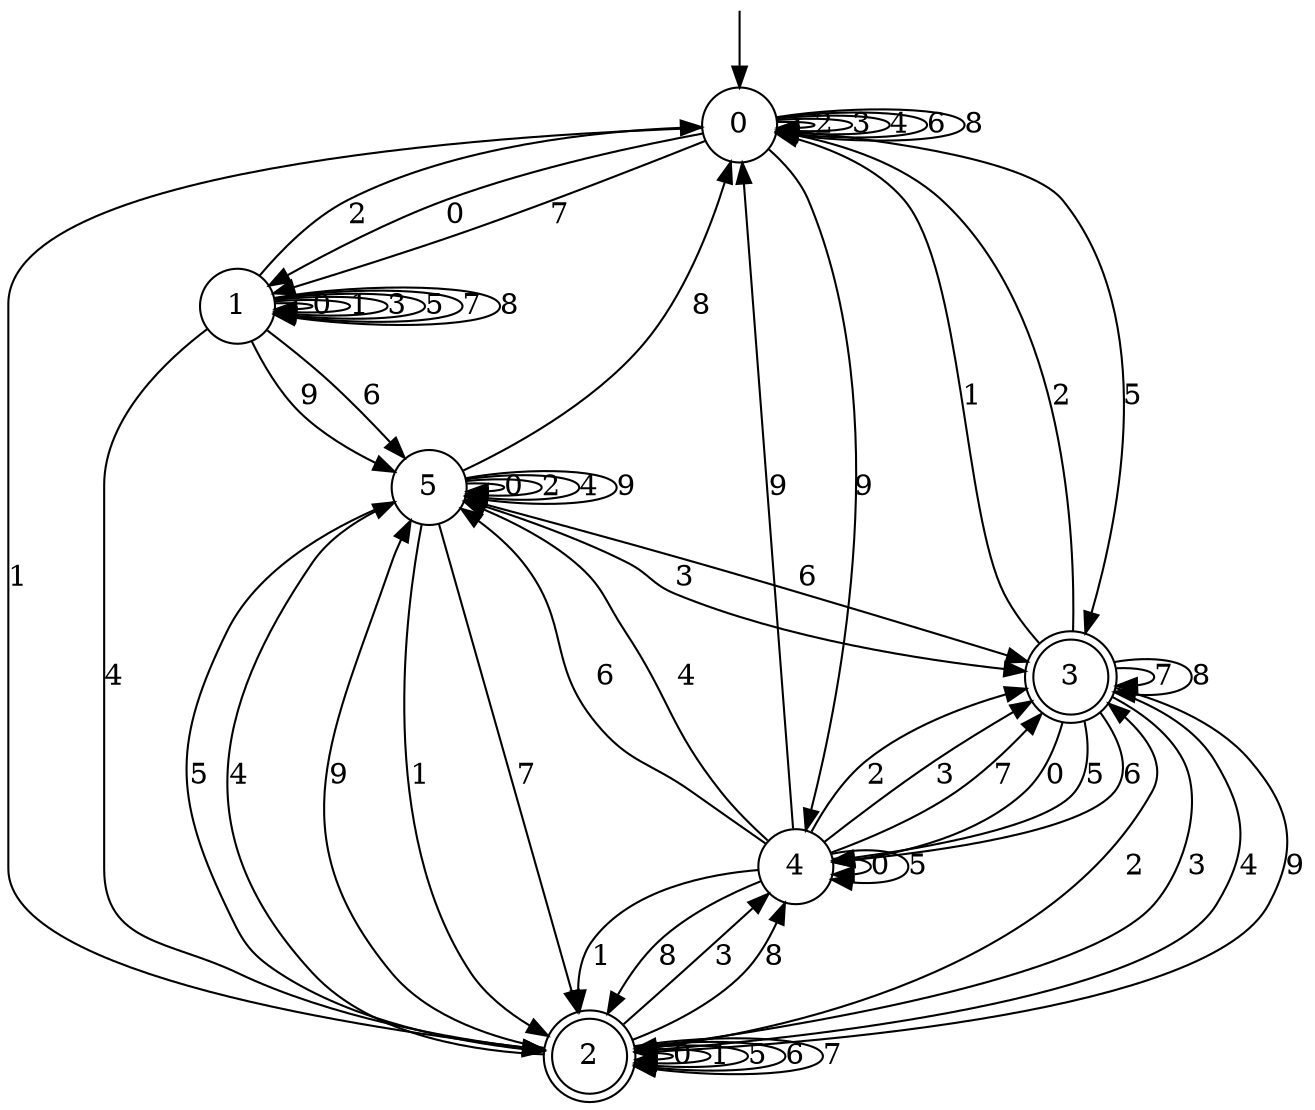 digraph g {

	s0 [shape="circle" label="0"];
	s1 [shape="circle" label="1"];
	s2 [shape="doublecircle" label="2"];
	s3 [shape="doublecircle" label="3"];
	s4 [shape="circle" label="4"];
	s5 [shape="circle" label="5"];
	s0 -> s1 [label="0"];
	s0 -> s2 [label="1"];
	s0 -> s0 [label="2"];
	s0 -> s0 [label="3"];
	s0 -> s0 [label="4"];
	s0 -> s3 [label="5"];
	s0 -> s0 [label="6"];
	s0 -> s1 [label="7"];
	s0 -> s0 [label="8"];
	s0 -> s4 [label="9"];
	s1 -> s1 [label="0"];
	s1 -> s1 [label="1"];
	s1 -> s0 [label="2"];
	s1 -> s1 [label="3"];
	s1 -> s2 [label="4"];
	s1 -> s1 [label="5"];
	s1 -> s5 [label="6"];
	s1 -> s1 [label="7"];
	s1 -> s1 [label="8"];
	s1 -> s5 [label="9"];
	s2 -> s2 [label="0"];
	s2 -> s2 [label="1"];
	s2 -> s3 [label="2"];
	s2 -> s4 [label="3"];
	s2 -> s5 [label="4"];
	s2 -> s2 [label="5"];
	s2 -> s2 [label="6"];
	s2 -> s2 [label="7"];
	s2 -> s4 [label="8"];
	s2 -> s5 [label="9"];
	s3 -> s4 [label="0"];
	s3 -> s0 [label="1"];
	s3 -> s0 [label="2"];
	s3 -> s2 [label="3"];
	s3 -> s2 [label="4"];
	s3 -> s4 [label="5"];
	s3 -> s4 [label="6"];
	s3 -> s3 [label="7"];
	s3 -> s3 [label="8"];
	s3 -> s2 [label="9"];
	s4 -> s4 [label="0"];
	s4 -> s2 [label="1"];
	s4 -> s3 [label="2"];
	s4 -> s3 [label="3"];
	s4 -> s5 [label="4"];
	s4 -> s4 [label="5"];
	s4 -> s5 [label="6"];
	s4 -> s3 [label="7"];
	s4 -> s2 [label="8"];
	s4 -> s0 [label="9"];
	s5 -> s5 [label="0"];
	s5 -> s2 [label="1"];
	s5 -> s5 [label="2"];
	s5 -> s3 [label="3"];
	s5 -> s5 [label="4"];
	s5 -> s2 [label="5"];
	s5 -> s3 [label="6"];
	s5 -> s2 [label="7"];
	s5 -> s0 [label="8"];
	s5 -> s5 [label="9"];

__start0 [label="" shape="none" width="0" height="0"];
__start0 -> s0;

}
